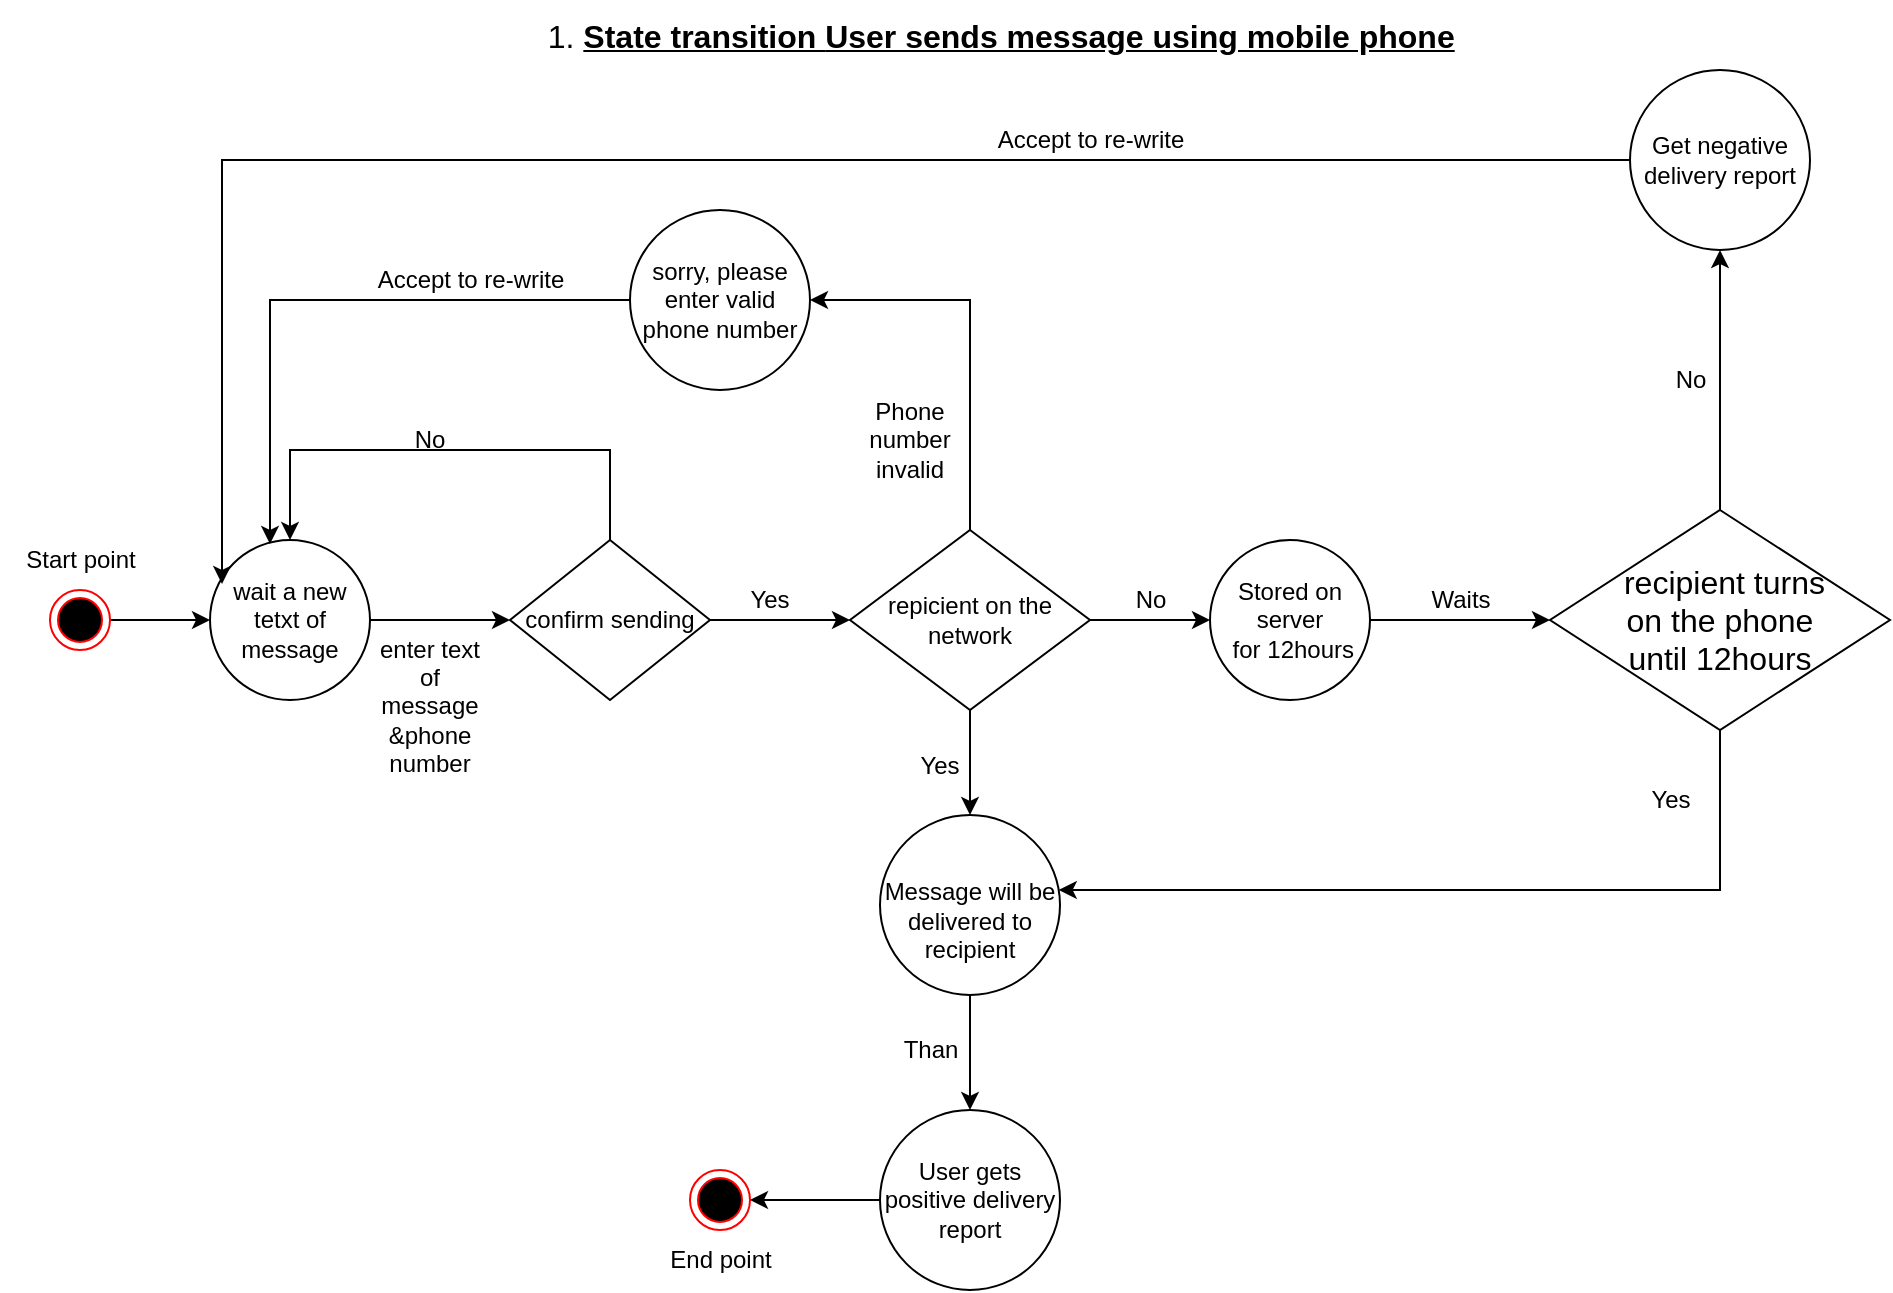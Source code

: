 <mxfile version="20.5.1" type="google"><diagram id="yI8zAOo2bULJJhbaZ4_v" name="Page-1"><mxGraphModel grid="1" page="1" gridSize="10" guides="1" tooltips="1" connect="1" arrows="1" fold="1" pageScale="1" pageWidth="827" pageHeight="1169" math="0" shadow="0"><root><mxCell id="0"/><mxCell id="1" parent="0"/><mxCell id="v9oIWa4SUnZAS7fvzIIU-3" style="edgeStyle=orthogonalEdgeStyle;rounded=0;orthogonalLoop=1;jettySize=auto;html=1;" edge="1" parent="1" source="v9oIWa4SUnZAS7fvzIIU-1" target="v9oIWa4SUnZAS7fvzIIU-2"><mxGeometry relative="1" as="geometry"/></mxCell><mxCell id="v9oIWa4SUnZAS7fvzIIU-1" value="" style="ellipse;html=1;shape=endState;fillColor=#000000;strokeColor=#ff0000;" vertex="1" parent="1"><mxGeometry x="100" y="130" width="30" height="30" as="geometry"/></mxCell><mxCell id="v9oIWa4SUnZAS7fvzIIU-5" style="edgeStyle=orthogonalEdgeStyle;rounded=0;orthogonalLoop=1;jettySize=auto;html=1;entryX=0;entryY=0.5;entryDx=0;entryDy=0;" edge="1" parent="1" source="v9oIWa4SUnZAS7fvzIIU-2" target="v9oIWa4SUnZAS7fvzIIU-4"><mxGeometry relative="1" as="geometry"/></mxCell><mxCell id="v9oIWa4SUnZAS7fvzIIU-2" value="wait a new tetxt of message" style="ellipse;whiteSpace=wrap;html=1;aspect=fixed;" vertex="1" parent="1"><mxGeometry x="180" y="105" width="80" height="80" as="geometry"/></mxCell><mxCell id="v9oIWa4SUnZAS7fvzIIU-8" style="edgeStyle=orthogonalEdgeStyle;rounded=0;orthogonalLoop=1;jettySize=auto;html=1;entryX=0;entryY=0.5;entryDx=0;entryDy=0;" edge="1" parent="1" source="v9oIWa4SUnZAS7fvzIIU-4" target="v9oIWa4SUnZAS7fvzIIU-7"><mxGeometry relative="1" as="geometry"/></mxCell><mxCell id="v9oIWa4SUnZAS7fvzIIU-10" style="edgeStyle=orthogonalEdgeStyle;rounded=0;orthogonalLoop=1;jettySize=auto;html=1;entryX=0.5;entryY=0;entryDx=0;entryDy=0;exitX=0.4;exitY=0.113;exitDx=0;exitDy=0;exitPerimeter=0;" edge="1" parent="1" source="v9oIWa4SUnZAS7fvzIIU-4" target="v9oIWa4SUnZAS7fvzIIU-2"><mxGeometry relative="1" as="geometry"><mxPoint x="200" y="100" as="targetPoint"/><Array as="points"><mxPoint x="380" y="114"/><mxPoint x="380" y="60"/><mxPoint x="220" y="60"/></Array></mxGeometry></mxCell><mxCell id="v9oIWa4SUnZAS7fvzIIU-4" value="confirm sending" style="rhombus;whiteSpace=wrap;html=1;" vertex="1" parent="1"><mxGeometry x="330" y="105" width="100" height="80" as="geometry"/></mxCell><mxCell id="v9oIWa4SUnZAS7fvzIIU-6" value="enter text of message &amp;amp;phone number" style="text;html=1;strokeColor=none;fillColor=none;align=center;verticalAlign=middle;whiteSpace=wrap;rounded=0;" vertex="1" parent="1"><mxGeometry x="260" y="172.5" width="60" height="30" as="geometry"/></mxCell><mxCell id="v9oIWa4SUnZAS7fvzIIU-13" style="edgeStyle=orthogonalEdgeStyle;rounded=0;orthogonalLoop=1;jettySize=auto;html=1;entryX=0.5;entryY=0;entryDx=0;entryDy=0;" edge="1" parent="1" source="v9oIWa4SUnZAS7fvzIIU-7" target="v9oIWa4SUnZAS7fvzIIU-12"><mxGeometry relative="1" as="geometry"/></mxCell><mxCell id="v9oIWa4SUnZAS7fvzIIU-24" style="edgeStyle=orthogonalEdgeStyle;rounded=0;orthogonalLoop=1;jettySize=auto;html=1;fontSize=12;" edge="1" parent="1" source="v9oIWa4SUnZAS7fvzIIU-7" target="v9oIWa4SUnZAS7fvzIIU-22"><mxGeometry relative="1" as="geometry"><Array as="points"><mxPoint x="560" y="-15"/></Array></mxGeometry></mxCell><mxCell id="v9oIWa4SUnZAS7fvzIIU-33" style="edgeStyle=orthogonalEdgeStyle;rounded=0;orthogonalLoop=1;jettySize=auto;html=1;fontSize=12;" edge="1" parent="1" source="v9oIWa4SUnZAS7fvzIIU-7" target="v9oIWa4SUnZAS7fvzIIU-31"><mxGeometry relative="1" as="geometry"><mxPoint x="720" y="145" as="targetPoint"/></mxGeometry></mxCell><mxCell id="v9oIWa4SUnZAS7fvzIIU-7" value="repicient on the network" style="rhombus;whiteSpace=wrap;html=1;" vertex="1" parent="1"><mxGeometry x="500" y="100" width="120" height="90" as="geometry"/></mxCell><mxCell id="v9oIWa4SUnZAS7fvzIIU-9" value="Yes" style="text;html=1;strokeColor=none;fillColor=none;align=center;verticalAlign=middle;whiteSpace=wrap;rounded=0;" vertex="1" parent="1"><mxGeometry x="430" y="120" width="60" height="30" as="geometry"/></mxCell><mxCell id="v9oIWa4SUnZAS7fvzIIU-11" value="No" style="text;html=1;strokeColor=none;fillColor=none;align=center;verticalAlign=middle;whiteSpace=wrap;rounded=0;" vertex="1" parent="1"><mxGeometry x="260" y="40" width="60" height="30" as="geometry"/></mxCell><mxCell id="v9oIWa4SUnZAS7fvzIIU-18" style="edgeStyle=orthogonalEdgeStyle;rounded=0;orthogonalLoop=1;jettySize=auto;html=1;fontSize=12;" edge="1" parent="1" source="v9oIWa4SUnZAS7fvzIIU-12" target="v9oIWa4SUnZAS7fvzIIU-17"><mxGeometry relative="1" as="geometry"/></mxCell><mxCell id="v9oIWa4SUnZAS7fvzIIU-12" value="&lt;br style=&quot;font-family: Calibri, sans-serif;&quot;&gt;&lt;span style=&quot;font-family: Calibri, sans-serif;&quot;&gt;Message will be delivered to recipient&lt;/span&gt;" style="ellipse;whiteSpace=wrap;html=1;aspect=fixed;" vertex="1" parent="1"><mxGeometry x="515" y="242.5" width="90" height="90" as="geometry"/></mxCell><mxCell id="v9oIWa4SUnZAS7fvzIIU-14" value="Yes" style="text;html=1;strokeColor=none;fillColor=none;align=center;verticalAlign=middle;whiteSpace=wrap;rounded=0;" vertex="1" parent="1"><mxGeometry x="515" y="202.5" width="60" height="30" as="geometry"/></mxCell><mxCell id="v9oIWa4SUnZAS7fvzIIU-44" style="edgeStyle=orthogonalEdgeStyle;rounded=0;orthogonalLoop=1;jettySize=auto;html=1;entryX=1;entryY=0.5;entryDx=0;entryDy=0;fontSize=12;" edge="1" parent="1" source="v9oIWa4SUnZAS7fvzIIU-17" target="v9oIWa4SUnZAS7fvzIIU-43"><mxGeometry relative="1" as="geometry"/></mxCell><mxCell id="v9oIWa4SUnZAS7fvzIIU-17" value="User gets positive delivery report" style="ellipse;whiteSpace=wrap;html=1;aspect=fixed;" vertex="1" parent="1"><mxGeometry x="515" y="390" width="90" height="90" as="geometry"/></mxCell><mxCell id="v9oIWa4SUnZAS7fvzIIU-19" value="Than" style="text;html=1;align=center;verticalAlign=middle;resizable=0;points=[];autosize=1;strokeColor=none;fillColor=none;fontSize=12;" vertex="1" parent="1"><mxGeometry x="515" y="345" width="50" height="30" as="geometry"/></mxCell><mxCell id="v9oIWa4SUnZAS7fvzIIU-21" value="Phone number invalid" style="text;html=1;strokeColor=none;fillColor=none;align=center;verticalAlign=middle;whiteSpace=wrap;rounded=0;fontSize=12;" vertex="1" parent="1"><mxGeometry x="500" y="40" width="60" height="30" as="geometry"/></mxCell><mxCell id="v9oIWa4SUnZAS7fvzIIU-25" style="edgeStyle=orthogonalEdgeStyle;rounded=0;orthogonalLoop=1;jettySize=auto;html=1;fontSize=12;entryX=0.375;entryY=0.025;entryDx=0;entryDy=0;entryPerimeter=0;" edge="1" parent="1" source="v9oIWa4SUnZAS7fvzIIU-22" target="v9oIWa4SUnZAS7fvzIIU-2"><mxGeometry relative="1" as="geometry"><mxPoint x="210" y="100" as="targetPoint"/></mxGeometry></mxCell><mxCell id="v9oIWa4SUnZAS7fvzIIU-22" value="sorry, please enter valid phone number" style="ellipse;whiteSpace=wrap;html=1;aspect=fixed;fontSize=12;" vertex="1" parent="1"><mxGeometry x="390" y="-60" width="90" height="90" as="geometry"/></mxCell><mxCell id="v9oIWa4SUnZAS7fvzIIU-26" value="Start point" style="text;html=1;align=center;verticalAlign=middle;resizable=0;points=[];autosize=1;strokeColor=none;fillColor=none;fontSize=12;" vertex="1" parent="1"><mxGeometry x="75" y="100" width="80" height="30" as="geometry"/></mxCell><mxCell id="v9oIWa4SUnZAS7fvzIIU-38" style="edgeStyle=orthogonalEdgeStyle;rounded=0;orthogonalLoop=1;jettySize=auto;html=1;entryX=0.5;entryY=1;entryDx=0;entryDy=0;fontSize=12;" edge="1" parent="1" source="v9oIWa4SUnZAS7fvzIIU-27" target="v9oIWa4SUnZAS7fvzIIU-37"><mxGeometry relative="1" as="geometry"/></mxCell><mxCell id="v9oIWa4SUnZAS7fvzIIU-41" style="edgeStyle=orthogonalEdgeStyle;rounded=0;orthogonalLoop=1;jettySize=auto;html=1;fontSize=12;" edge="1" parent="1" source="v9oIWa4SUnZAS7fvzIIU-27" target="v9oIWa4SUnZAS7fvzIIU-12"><mxGeometry relative="1" as="geometry"><Array as="points"><mxPoint x="935" y="280"/></Array></mxGeometry></mxCell><mxCell id="v9oIWa4SUnZAS7fvzIIU-27" value="&lt;span id=&quot;docs-internal-guid-9579fa41-7fff-b050-10ea-1a9bb9ffe568&quot;&gt;&lt;span style=&quot;font-size: 12pt; font-family: Calibri, sans-serif; background-color: transparent; font-variant-numeric: normal; font-variant-east-asian: normal; vertical-align: baseline;&quot;&gt;&amp;nbsp;recipient turns &lt;br&gt;on the phone&lt;br&gt;until 12hours&lt;br&gt;&lt;/span&gt;&lt;/span&gt;" style="rhombus;whiteSpace=wrap;html=1;fontSize=12;" vertex="1" parent="1"><mxGeometry x="850" y="90" width="170" height="110" as="geometry"/></mxCell><mxCell id="v9oIWa4SUnZAS7fvzIIU-30" value="No" style="text;html=1;align=center;verticalAlign=middle;resizable=0;points=[];autosize=1;strokeColor=none;fillColor=none;fontSize=12;" vertex="1" parent="1"><mxGeometry x="630" y="120" width="40" height="30" as="geometry"/></mxCell><mxCell id="v9oIWa4SUnZAS7fvzIIU-34" style="edgeStyle=orthogonalEdgeStyle;rounded=0;orthogonalLoop=1;jettySize=auto;html=1;entryX=0;entryY=0.5;entryDx=0;entryDy=0;fontSize=12;" edge="1" parent="1" source="v9oIWa4SUnZAS7fvzIIU-31" target="v9oIWa4SUnZAS7fvzIIU-27"><mxGeometry relative="1" as="geometry"/></mxCell><mxCell id="v9oIWa4SUnZAS7fvzIIU-31" value="Stored on server&lt;br&gt;&amp;nbsp;for 12hours" style="ellipse;whiteSpace=wrap;html=1;aspect=fixed;fontSize=12;" vertex="1" parent="1"><mxGeometry x="680" y="105" width="80" height="80" as="geometry"/></mxCell><mxCell id="v9oIWa4SUnZAS7fvzIIU-36" value="Yes" style="text;html=1;align=center;verticalAlign=middle;resizable=0;points=[];autosize=1;strokeColor=none;fillColor=none;fontSize=12;" vertex="1" parent="1"><mxGeometry x="890" y="220" width="40" height="30" as="geometry"/></mxCell><mxCell id="v9oIWa4SUnZAS7fvzIIU-42" style="edgeStyle=orthogonalEdgeStyle;rounded=0;orthogonalLoop=1;jettySize=auto;html=1;entryX=0.075;entryY=0.275;entryDx=0;entryDy=0;entryPerimeter=0;fontSize=12;" edge="1" parent="1" source="v9oIWa4SUnZAS7fvzIIU-37" target="v9oIWa4SUnZAS7fvzIIU-2"><mxGeometry relative="1" as="geometry"/></mxCell><mxCell id="v9oIWa4SUnZAS7fvzIIU-37" value="Get negative delivery report" style="ellipse;whiteSpace=wrap;html=1;aspect=fixed;fontSize=12;" vertex="1" parent="1"><mxGeometry x="890" y="-130" width="90" height="90" as="geometry"/></mxCell><mxCell id="v9oIWa4SUnZAS7fvzIIU-39" value="No" style="text;html=1;align=center;verticalAlign=middle;resizable=0;points=[];autosize=1;strokeColor=none;fillColor=none;fontSize=12;" vertex="1" parent="1"><mxGeometry x="900" y="10" width="40" height="30" as="geometry"/></mxCell><mxCell id="v9oIWa4SUnZAS7fvzIIU-43" value="" style="ellipse;html=1;shape=endState;fillColor=#000000;strokeColor=#ff0000;fontSize=12;" vertex="1" parent="1"><mxGeometry x="420" y="420" width="30" height="30" as="geometry"/></mxCell><mxCell id="v9oIWa4SUnZAS7fvzIIU-45" value="End point" style="text;html=1;align=center;verticalAlign=middle;resizable=0;points=[];autosize=1;strokeColor=none;fillColor=none;fontSize=12;" vertex="1" parent="1"><mxGeometry x="400" y="450" width="70" height="30" as="geometry"/></mxCell><mxCell id="v9oIWa4SUnZAS7fvzIIU-46" value="Accept to re-write" style="text;html=1;align=center;verticalAlign=middle;resizable=0;points=[];autosize=1;strokeColor=none;fillColor=none;fontSize=12;" vertex="1" parent="1"><mxGeometry x="560" y="-110" width="120" height="30" as="geometry"/></mxCell><mxCell id="v9oIWa4SUnZAS7fvzIIU-47" value="Accept to re-write" style="text;html=1;align=center;verticalAlign=middle;resizable=0;points=[];autosize=1;strokeColor=none;fillColor=none;fontSize=12;" vertex="1" parent="1"><mxGeometry x="250" y="-40" width="120" height="30" as="geometry"/></mxCell><mxCell id="v9oIWa4SUnZAS7fvzIIU-48" value="&lt;span id=&quot;docs-internal-guid-3c97ce66-7fff-f64c-9d1c-6f4ddcbbc31f&quot;&gt;&lt;ol style=&quot;margin-top:0;margin-bottom:0;padding-inline-start:48px;&quot;&gt;&lt;li aria-level=&quot;1&quot; style=&quot;list-style-type: decimal; font-size: 12pt; font-family: Calibri, sans-serif; background-color: transparent; font-variant-numeric: normal; font-variant-east-asian: normal; vertical-align: baseline;&quot; dir=&quot;ltr&quot;&gt;&lt;p role=&quot;presentation&quot; style=&quot;line-height:1.2;text-align: justify;margin-top:0pt;margin-bottom:10pt;&quot; dir=&quot;ltr&quot;&gt;&lt;b&gt;&lt;u&gt;&lt;span style=&quot;font-size: 12pt; background-color: transparent; font-variant-numeric: normal; font-variant-east-asian: normal; vertical-align: baseline;&quot;&gt;State transition&amp;nbsp;&lt;/span&gt;&lt;span style=&quot;background-color: transparent; font-size: 12pt;&quot;&gt;User sends message using mobile phone&lt;/span&gt;&lt;/u&gt;&lt;/b&gt;&lt;/p&gt;&lt;/li&gt;&lt;/ol&gt;&lt;/span&gt;" style="text;html=1;align=center;verticalAlign=middle;resizable=0;points=[];autosize=1;strokeColor=none;fillColor=none;fontSize=12;" vertex="1" parent="1"><mxGeometry x="340" y="-165" width="440" height="50" as="geometry"/></mxCell><mxCell id="X4Nb9QbWGA_b2kFx1_au-1" value="Waits" style="text;html=1;align=center;verticalAlign=middle;resizable=0;points=[];autosize=1;strokeColor=none;fillColor=none;" vertex="1" parent="1"><mxGeometry x="780" y="120" width="50" height="30" as="geometry"/></mxCell></root></mxGraphModel></diagram></mxfile>